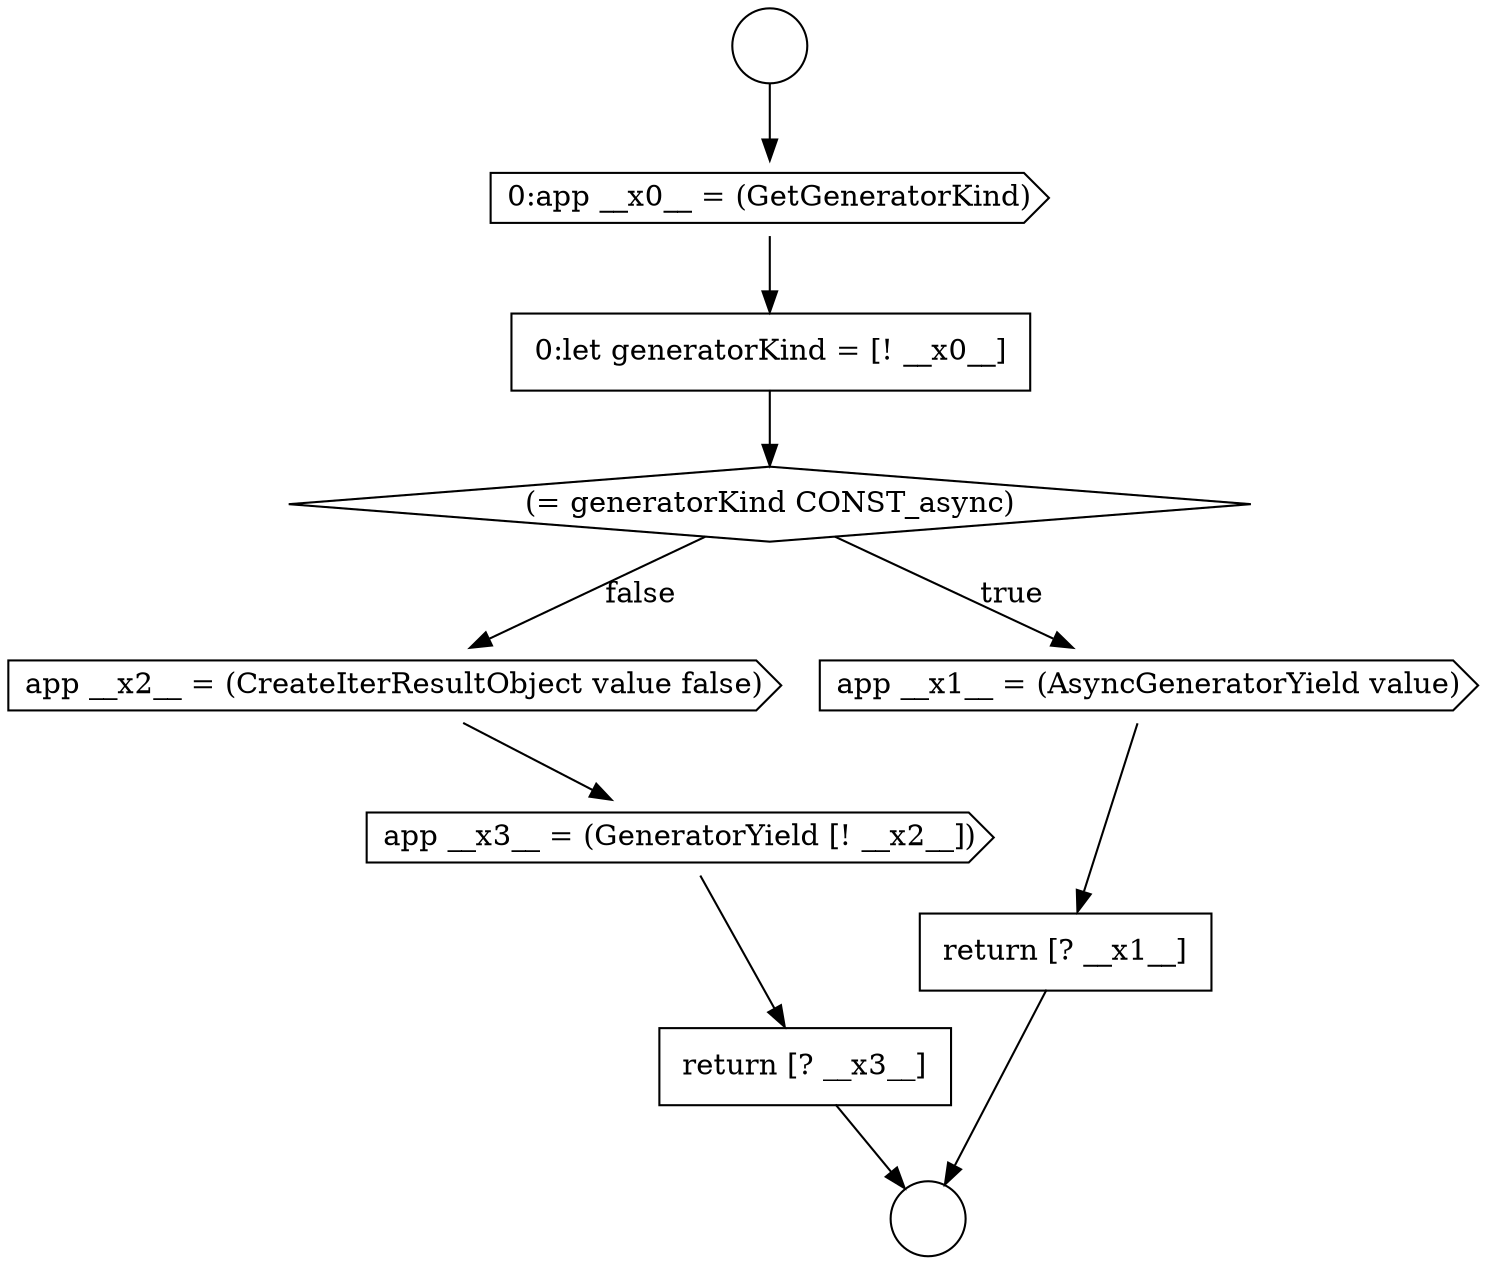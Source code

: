 digraph {
  node19238 [shape=diamond, label=<<font color="black">(= generatorKind CONST_async)</font>> color="black" fillcolor="white" style=filled]
  node19235 [shape=circle label=" " color="black" fillcolor="white" style=filled]
  node19241 [shape=cds, label=<<font color="black">app __x2__ = (CreateIterResultObject value false)</font>> color="black" fillcolor="white" style=filled]
  node19234 [shape=circle label=" " color="black" fillcolor="white" style=filled]
  node19239 [shape=cds, label=<<font color="black">app __x1__ = (AsyncGeneratorYield value)</font>> color="black" fillcolor="white" style=filled]
  node19243 [shape=none, margin=0, label=<<font color="black">
    <table border="0" cellborder="1" cellspacing="0" cellpadding="10">
      <tr><td align="left">return [? __x3__]</td></tr>
    </table>
  </font>> color="black" fillcolor="white" style=filled]
  node19240 [shape=none, margin=0, label=<<font color="black">
    <table border="0" cellborder="1" cellspacing="0" cellpadding="10">
      <tr><td align="left">return [? __x1__]</td></tr>
    </table>
  </font>> color="black" fillcolor="white" style=filled]
  node19237 [shape=none, margin=0, label=<<font color="black">
    <table border="0" cellborder="1" cellspacing="0" cellpadding="10">
      <tr><td align="left">0:let generatorKind = [! __x0__]</td></tr>
    </table>
  </font>> color="black" fillcolor="white" style=filled]
  node19236 [shape=cds, label=<<font color="black">0:app __x0__ = (GetGeneratorKind)</font>> color="black" fillcolor="white" style=filled]
  node19242 [shape=cds, label=<<font color="black">app __x3__ = (GeneratorYield [! __x2__])</font>> color="black" fillcolor="white" style=filled]
  node19234 -> node19236 [ color="black"]
  node19242 -> node19243 [ color="black"]
  node19236 -> node19237 [ color="black"]
  node19241 -> node19242 [ color="black"]
  node19240 -> node19235 [ color="black"]
  node19239 -> node19240 [ color="black"]
  node19243 -> node19235 [ color="black"]
  node19237 -> node19238 [ color="black"]
  node19238 -> node19239 [label=<<font color="black">true</font>> color="black"]
  node19238 -> node19241 [label=<<font color="black">false</font>> color="black"]
}
